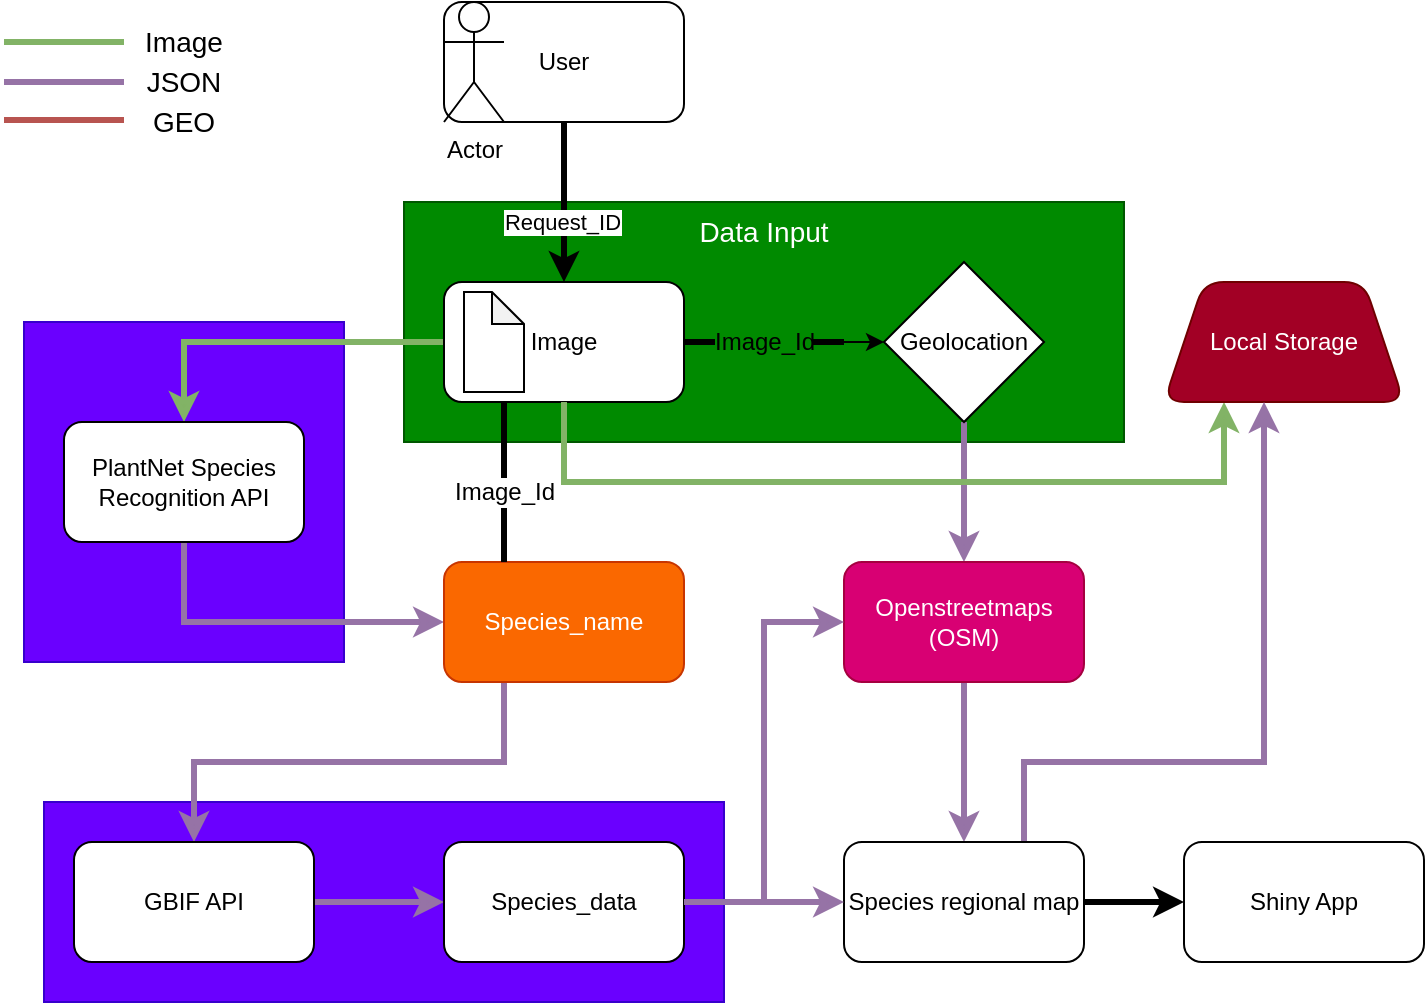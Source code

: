 <mxfile version="14.4.3" type="device" pages="2"><diagram id="jb5pdJpm25WDfMNGAwLK" name="Main"><mxGraphModel dx="1102" dy="853" grid="1" gridSize="10" guides="1" tooltips="1" connect="1" arrows="1" fold="1" page="1" pageScale="1" pageWidth="827" pageHeight="1169" math="0" shadow="0"><root><mxCell id="0"/><mxCell id="1" parent="0"/><mxCell id="zRZRErnH8Cyp6kVn-RJL-12" value="" style="rounded=0;whiteSpace=wrap;html=1;fontSize=14;fillColor=#6a00ff;strokeColor=#3700CC;fontColor=#ffffff;" parent="1" vertex="1"><mxGeometry x="40" y="780" width="340" height="100" as="geometry"/></mxCell><mxCell id="zRZRErnH8Cyp6kVn-RJL-6" value="" style="rounded=0;whiteSpace=wrap;html=1;fontSize=14;fillColor=#6a00ff;strokeColor=#3700CC;fontColor=#ffffff;" parent="1" vertex="1"><mxGeometry x="30" y="540" width="160" height="170" as="geometry"/></mxCell><mxCell id="zRZRErnH8Cyp6kVn-RJL-5" value="Data Input" style="rounded=0;whiteSpace=wrap;html=1;fillColor=#008a00;strokeColor=#005700;verticalAlign=top;fontSize=14;fontColor=#ffffff;" parent="1" vertex="1"><mxGeometry x="220" y="480" width="360" height="120" as="geometry"/></mxCell><mxCell id="urrVGvzL7JlT_8BD48Tg-3" value="" style="edgeStyle=orthogonalEdgeStyle;rounded=0;orthogonalLoop=1;jettySize=auto;html=1;strokeWidth=3;" parent="1" source="urrVGvzL7JlT_8BD48Tg-1" target="urrVGvzL7JlT_8BD48Tg-2" edge="1"><mxGeometry relative="1" as="geometry"/></mxCell><mxCell id="_UqBlffGIkZyFK195Kql-4" value="Request_ID" style="edgeLabel;html=1;align=center;verticalAlign=middle;resizable=0;points=[];" vertex="1" connectable="0" parent="urrVGvzL7JlT_8BD48Tg-3"><mxGeometry x="0.25" y="-1" relative="1" as="geometry"><mxPoint as="offset"/></mxGeometry></mxCell><mxCell id="urrVGvzL7JlT_8BD48Tg-1" value="User" style="rounded=1;whiteSpace=wrap;html=1;" parent="1" vertex="1"><mxGeometry x="240" y="380" width="120" height="60" as="geometry"/></mxCell><mxCell id="zRZRErnH8Cyp6kVn-RJL-8" value="" style="edgeStyle=orthogonalEdgeStyle;rounded=0;orthogonalLoop=1;jettySize=auto;html=1;strokeWidth=3;fontSize=14;fillColor=#d5e8d4;strokeColor=#82b366;" parent="1" source="urrVGvzL7JlT_8BD48Tg-2" target="urrVGvzL7JlT_8BD48Tg-6" edge="1"><mxGeometry relative="1" as="geometry"><mxPoint x="170" y="550" as="targetPoint"/></mxGeometry></mxCell><object label="Image" Storage="{local, URL}" id="urrVGvzL7JlT_8BD48Tg-2"><mxCell style="whiteSpace=wrap;html=1;rounded=1;" parent="1" vertex="1"><mxGeometry x="240" y="520" width="120" height="60" as="geometry"/></mxCell></object><mxCell id="urrVGvzL7JlT_8BD48Tg-9" value="" style="edgeStyle=orthogonalEdgeStyle;rounded=0;orthogonalLoop=1;jettySize=auto;html=1;strokeWidth=3;fillColor=#e1d5e7;strokeColor=#9673a6;" parent="1" source="_UqBlffGIkZyFK195Kql-2" target="urrVGvzL7JlT_8BD48Tg-8" edge="1"><mxGeometry x="0.429" relative="1" as="geometry"><mxPoint as="offset"/></mxGeometry></mxCell><mxCell id="urrVGvzL7JlT_8BD48Tg-15" value="" style="edgeStyle=orthogonalEdgeStyle;rounded=0;orthogonalLoop=1;jettySize=auto;html=1;fillColor=#d5e8d4;strokeColor=#82b366;strokeWidth=3;exitX=0.5;exitY=1;exitDx=0;exitDy=0;" parent="1" source="urrVGvzL7JlT_8BD48Tg-2" target="urrVGvzL7JlT_8BD48Tg-14" edge="1"><mxGeometry relative="1" as="geometry"><Array as="points"><mxPoint x="300" y="620"/><mxPoint x="630" y="620"/></Array></mxGeometry></mxCell><mxCell id="urrVGvzL7JlT_8BD48Tg-17" value="" style="edgeStyle=orthogonalEdgeStyle;rounded=0;orthogonalLoop=1;jettySize=auto;html=1;strokeWidth=3;exitX=0.5;exitY=1;exitDx=0;exitDy=0;metaEdit=0;fillColor=#e1d5e7;strokeColor=#9673a6;" parent="1" source="urrVGvzL7JlT_8BD48Tg-6" target="urrVGvzL7JlT_8BD48Tg-16" edge="1"><mxGeometry relative="1" as="geometry"><Array as="points"><mxPoint x="110" y="690"/></Array></mxGeometry></mxCell><mxCell id="urrVGvzL7JlT_8BD48Tg-6" value="PlantNet Species Recognition API" style="whiteSpace=wrap;html=1;rounded=1;" parent="1" vertex="1"><mxGeometry x="50" y="590" width="120" height="60" as="geometry"/></mxCell><mxCell id="urrVGvzL7JlT_8BD48Tg-26" style="edgeStyle=orthogonalEdgeStyle;rounded=0;orthogonalLoop=1;jettySize=auto;html=1;strokeWidth=3;fillColor=#e1d5e7;strokeColor=#9673a6;" parent="1" source="urrVGvzL7JlT_8BD48Tg-8" target="urrVGvzL7JlT_8BD48Tg-22" edge="1"><mxGeometry relative="1" as="geometry"/></mxCell><mxCell id="urrVGvzL7JlT_8BD48Tg-8" value="Openstreetmaps (OSM)" style="whiteSpace=wrap;html=1;rounded=1;fillColor=#d80073;strokeColor=#A50040;fontColor=#ffffff;" parent="1" vertex="1"><mxGeometry x="440" y="660" width="120" height="60" as="geometry"/></mxCell><mxCell id="urrVGvzL7JlT_8BD48Tg-14" value="Local Storage" style="shape=trapezoid;perimeter=trapezoidPerimeter;whiteSpace=wrap;html=1;fixedSize=1;rounded=1;fillColor=#a20025;strokeColor=#6F0000;fontColor=#ffffff;" parent="1" vertex="1"><mxGeometry x="600" y="520" width="120" height="60" as="geometry"/></mxCell><mxCell id="urrVGvzL7JlT_8BD48Tg-18" style="edgeStyle=orthogonalEdgeStyle;rounded=0;orthogonalLoop=1;jettySize=auto;html=1;fillColor=#e1d5e7;strokeColor=#9673a6;strokeWidth=3;exitX=1;exitY=0.5;exitDx=0;exitDy=0;" parent="1" source="zRZRErnH8Cyp6kVn-RJL-9" target="urrVGvzL7JlT_8BD48Tg-8" edge="1"><mxGeometry relative="1" as="geometry"><Array as="points"><mxPoint x="400" y="830"/><mxPoint x="400" y="690"/></Array></mxGeometry></mxCell><mxCell id="urrVGvzL7JlT_8BD48Tg-19" style="edgeStyle=orthogonalEdgeStyle;rounded=0;orthogonalLoop=1;jettySize=auto;html=1;fillColor=#e1d5e7;strokeColor=#9673a6;strokeWidth=3;exitX=0.75;exitY=0;exitDx=0;exitDy=0;" parent="1" target="urrVGvzL7JlT_8BD48Tg-14" edge="1" source="urrVGvzL7JlT_8BD48Tg-22"><mxGeometry relative="1" as="geometry"><Array as="points"><mxPoint x="530" y="760"/><mxPoint x="650" y="760"/></Array><mxPoint x="530" y="790" as="sourcePoint"/></mxGeometry></mxCell><mxCell id="urrVGvzL7JlT_8BD48Tg-21" value="" style="edgeStyle=orthogonalEdgeStyle;rounded=0;orthogonalLoop=1;jettySize=auto;html=1;strokeWidth=3;startArrow=none;startFill=0;exitX=0.25;exitY=1;exitDx=0;exitDy=0;fillColor=#e1d5e7;strokeColor=#9673a6;" parent="1" source="urrVGvzL7JlT_8BD48Tg-16" target="urrVGvzL7JlT_8BD48Tg-20" edge="1"><mxGeometry relative="1" as="geometry"/></mxCell><mxCell id="urrVGvzL7JlT_8BD48Tg-16" value="Species_name" style="whiteSpace=wrap;html=1;rounded=1;fillColor=#fa6800;strokeColor=#C73500;fontColor=#ffffff;" parent="1" vertex="1"><mxGeometry x="240" y="660" width="120" height="60" as="geometry"/></mxCell><mxCell id="zRZRErnH8Cyp6kVn-RJL-10" value="" style="edgeStyle=orthogonalEdgeStyle;rounded=0;orthogonalLoop=1;jettySize=auto;html=1;startArrow=none;startFill=0;strokeWidth=3;fontSize=14;fillColor=#e1d5e7;strokeColor=#9673a6;" parent="1" source="urrVGvzL7JlT_8BD48Tg-20" target="zRZRErnH8Cyp6kVn-RJL-9" edge="1"><mxGeometry relative="1" as="geometry"/></mxCell><mxCell id="urrVGvzL7JlT_8BD48Tg-20" value="GBIF API" style="whiteSpace=wrap;html=1;rounded=1;" parent="1" vertex="1"><mxGeometry x="55" y="800" width="120" height="60" as="geometry"/></mxCell><mxCell id="zRZRErnH8Cyp6kVn-RJL-30" value="" style="edgeStyle=orthogonalEdgeStyle;rounded=0;orthogonalLoop=1;jettySize=auto;html=1;startArrow=none;startFill=0;endArrow=classic;endFill=1;strokeWidth=3;fontSize=12;" parent="1" source="urrVGvzL7JlT_8BD48Tg-22" target="zRZRErnH8Cyp6kVn-RJL-29" edge="1"><mxGeometry relative="1" as="geometry"><Array as="points"><mxPoint x="570" y="830"/><mxPoint x="570" y="830"/></Array></mxGeometry></mxCell><mxCell id="urrVGvzL7JlT_8BD48Tg-22" value="Species regional map" style="whiteSpace=wrap;html=1;rounded=1;" parent="1" vertex="1"><mxGeometry x="440" y="800" width="120" height="60" as="geometry"/></mxCell><mxCell id="zRZRErnH8Cyp6kVn-RJL-2" value="Actor" style="shape=umlActor;verticalLabelPosition=bottom;verticalAlign=top;html=1;outlineConnect=0;" parent="1" vertex="1"><mxGeometry x="240" y="380" width="30" height="60" as="geometry"/></mxCell><mxCell id="zRZRErnH8Cyp6kVn-RJL-3" value="" style="shape=note;whiteSpace=wrap;html=1;backgroundOutline=1;darkOpacity=0.05;size=16;" parent="1" vertex="1"><mxGeometry x="250" y="525" width="30" height="50" as="geometry"/></mxCell><mxCell id="zRZRErnH8Cyp6kVn-RJL-9" value="Species_data" style="whiteSpace=wrap;html=1;rounded=1;" parent="1" vertex="1"><mxGeometry x="240" y="800" width="120" height="60" as="geometry"/></mxCell><mxCell id="zRZRErnH8Cyp6kVn-RJL-15" value="" style="endArrow=none;html=1;strokeWidth=3;fontSize=14;fillColor=#d5e8d4;strokeColor=#82b366;" parent="1" edge="1"><mxGeometry width="50" height="50" relative="1" as="geometry"><mxPoint x="20" y="400" as="sourcePoint"/><mxPoint x="80" y="400" as="targetPoint"/></mxGeometry></mxCell><mxCell id="zRZRErnH8Cyp6kVn-RJL-16" value="" style="endArrow=none;html=1;strokeWidth=3;fontSize=14;fillColor=#e1d5e7;strokeColor=#9673a6;" parent="1" edge="1"><mxGeometry width="50" height="50" relative="1" as="geometry"><mxPoint x="20" y="420" as="sourcePoint"/><mxPoint x="80" y="420" as="targetPoint"/></mxGeometry></mxCell><mxCell id="zRZRErnH8Cyp6kVn-RJL-17" value="" style="endArrow=none;html=1;strokeWidth=3;fontSize=14;fillColor=#f8cecc;strokeColor=#b85450;" parent="1" edge="1"><mxGeometry width="50" height="50" relative="1" as="geometry"><mxPoint x="20" y="439" as="sourcePoint"/><mxPoint x="80" y="439" as="targetPoint"/></mxGeometry></mxCell><mxCell id="zRZRErnH8Cyp6kVn-RJL-18" value="Image" style="text;html=1;strokeColor=none;fillColor=none;align=center;verticalAlign=middle;whiteSpace=wrap;rounded=0;fontSize=14;" parent="1" vertex="1"><mxGeometry x="90" y="390" width="40" height="20" as="geometry"/></mxCell><mxCell id="zRZRErnH8Cyp6kVn-RJL-19" value="JSON" style="text;html=1;strokeColor=none;fillColor=none;align=center;verticalAlign=middle;whiteSpace=wrap;rounded=0;fontSize=14;" parent="1" vertex="1"><mxGeometry x="90" y="410" width="40" height="20" as="geometry"/></mxCell><mxCell id="zRZRErnH8Cyp6kVn-RJL-20" value="GEO" style="text;html=1;strokeColor=none;fillColor=none;align=center;verticalAlign=middle;whiteSpace=wrap;rounded=0;fontSize=14;" parent="1" vertex="1"><mxGeometry x="90" y="430" width="40" height="20" as="geometry"/></mxCell><mxCell id="zRZRErnH8Cyp6kVn-RJL-21" value="" style="endArrow=none;html=1;strokeWidth=3;fontSize=14;exitX=0.25;exitY=0;exitDx=0;exitDy=0;entryX=0.25;entryY=1;entryDx=0;entryDy=0;" parent="1" source="urrVGvzL7JlT_8BD48Tg-16" target="urrVGvzL7JlT_8BD48Tg-2" edge="1"><mxGeometry width="50" height="50" relative="1" as="geometry"><mxPoint x="350" y="710" as="sourcePoint"/><mxPoint x="265" y="620" as="targetPoint"/></mxGeometry></mxCell><mxCell id="zRZRErnH8Cyp6kVn-RJL-22" value="Image_Id" style="edgeLabel;html=1;align=center;verticalAlign=middle;resizable=0;points=[];fontSize=12;" parent="zRZRErnH8Cyp6kVn-RJL-21" vertex="1" connectable="0"><mxGeometry x="-0.425" y="2" relative="1" as="geometry"><mxPoint x="2" y="-12" as="offset"/></mxGeometry></mxCell><mxCell id="zRZRErnH8Cyp6kVn-RJL-25" value="" style="endArrow=none;html=1;strokeWidth=3;fontSize=14;exitX=0;exitY=0.5;exitDx=0;exitDy=0;entryX=1;entryY=0.5;entryDx=0;entryDy=0;" parent="1" source="zRZRErnH8Cyp6kVn-RJL-27" target="urrVGvzL7JlT_8BD48Tg-2" edge="1"><mxGeometry width="50" height="50" relative="1" as="geometry"><mxPoint x="399.5" y="585" as="sourcePoint"/><mxPoint x="399.5" y="505" as="targetPoint"/></mxGeometry></mxCell><mxCell id="_UqBlffGIkZyFK195Kql-3" style="edgeStyle=orthogonalEdgeStyle;rounded=0;orthogonalLoop=1;jettySize=auto;html=1;entryX=0;entryY=0.5;entryDx=0;entryDy=0;" edge="1" parent="1" source="zRZRErnH8Cyp6kVn-RJL-27" target="_UqBlffGIkZyFK195Kql-2"><mxGeometry relative="1" as="geometry"/></mxCell><mxCell id="zRZRErnH8Cyp6kVn-RJL-27" value="Image_Id" style="text;html=1;strokeColor=none;fillColor=none;align=center;verticalAlign=middle;whiteSpace=wrap;rounded=0;fontSize=12;" parent="1" vertex="1"><mxGeometry x="375.5" y="540" width="49" height="20" as="geometry"/></mxCell><mxCell id="zRZRErnH8Cyp6kVn-RJL-28" value="" style="endArrow=none;html=1;strokeWidth=3;fontSize=14;exitX=0;exitY=0.5;exitDx=0;exitDy=0;entryX=1;entryY=0.5;entryDx=0;entryDy=0;" parent="1" target="zRZRErnH8Cyp6kVn-RJL-27" edge="1"><mxGeometry width="50" height="50" relative="1" as="geometry"><mxPoint x="440" y="550" as="sourcePoint"/><mxPoint x="360" y="550" as="targetPoint"/></mxGeometry></mxCell><mxCell id="zRZRErnH8Cyp6kVn-RJL-29" value="Shiny App" style="whiteSpace=wrap;html=1;rounded=1;" parent="1" vertex="1"><mxGeometry x="610" y="800" width="120" height="60" as="geometry"/></mxCell><mxCell id="_UqBlffGIkZyFK195Kql-2" value="&lt;span&gt;Geolocation&lt;/span&gt;" style="rhombus;whiteSpace=wrap;html=1;" vertex="1" parent="1"><mxGeometry x="460" y="510" width="80" height="80" as="geometry"/></mxCell><mxCell id="_UqBlffGIkZyFK195Kql-6" style="edgeStyle=orthogonalEdgeStyle;rounded=0;orthogonalLoop=1;jettySize=auto;html=1;strokeWidth=3;fillColor=#e1d5e7;strokeColor=#9673a6;exitX=1;exitY=0.5;exitDx=0;exitDy=0;" edge="1" parent="1" source="zRZRErnH8Cyp6kVn-RJL-9" target="urrVGvzL7JlT_8BD48Tg-22"><mxGeometry relative="1" as="geometry"><mxPoint x="510" y="730" as="sourcePoint"/><mxPoint x="510" y="810" as="targetPoint"/></mxGeometry></mxCell></root></mxGraphModel></diagram><diagram id="f1qy19VLIrCyrOFFXMKK" name="Storage"><mxGraphModel dx="802" dy="853" grid="1" gridSize="10" guides="1" tooltips="1" connect="1" arrows="1" fold="1" page="1" pageScale="1" pageWidth="827" pageHeight="1169" math="0" shadow="0"><root><mxCell id="-PAZ2N8o5hXxmL3gU6kU-0"/><mxCell id="-PAZ2N8o5hXxmL3gU6kU-1" parent="-PAZ2N8o5hXxmL3gU6kU-0"/><mxCell id="-PAZ2N8o5hXxmL3gU6kU-2" value="Postgres" style="rounded=1;whiteSpace=wrap;html=1;fontSize=12;fillColor=#dae8fc;strokeColor=#6c8ebf;" vertex="1" parent="-PAZ2N8o5hXxmL3gU6kU-1"><mxGeometry x="330" y="300" width="120" height="60" as="geometry"/></mxCell><mxCell id="-PAZ2N8o5hXxmL3gU6kU-5" style="edgeStyle=orthogonalEdgeStyle;rounded=0;orthogonalLoop=1;jettySize=auto;html=1;startArrow=none;startFill=0;endArrow=classic;endFill=1;strokeWidth=3;fontSize=12;" edge="1" parent="-PAZ2N8o5hXxmL3gU6kU-1" source="-PAZ2N8o5hXxmL3gU6kU-8" target="-PAZ2N8o5hXxmL3gU6kU-2"><mxGeometry relative="1" as="geometry"/></mxCell><mxCell id="-PAZ2N8o5hXxmL3gU6kU-7" value="" style="edgeStyle=orthogonalEdgeStyle;rounded=0;orthogonalLoop=1;jettySize=auto;html=1;startArrow=none;startFill=0;endArrow=classic;endFill=1;strokeWidth=3;fontSize=12;exitX=0.5;exitY=0;exitDx=0;exitDy=0;" edge="1" parent="-PAZ2N8o5hXxmL3gU6kU-1" source="-PAZ2N8o5hXxmL3gU6kU-3" target="-PAZ2N8o5hXxmL3gU6kU-6"><mxGeometry relative="1" as="geometry"><Array as="points"><mxPoint x="390" y="600"/><mxPoint x="300" y="600"/></Array></mxGeometry></mxCell><mxCell id="-PAZ2N8o5hXxmL3gU6kU-18" value="" style="edgeStyle=orthogonalEdgeStyle;rounded=0;orthogonalLoop=1;jettySize=auto;html=1;startArrow=none;startFill=0;endArrow=classic;endFill=1;strokeWidth=3;fontSize=12;" edge="1" parent="-PAZ2N8o5hXxmL3gU6kU-1" source="-PAZ2N8o5hXxmL3gU6kU-3"><mxGeometry relative="1" as="geometry"><mxPoint x="300" y="850" as="targetPoint"/><Array as="points"><mxPoint x="390" y="780"/><mxPoint x="300" y="780"/></Array></mxGeometry></mxCell><mxCell id="-PAZ2N8o5hXxmL3gU6kU-21" value="" style="edgeStyle=orthogonalEdgeStyle;rounded=0;orthogonalLoop=1;jettySize=auto;html=1;startArrow=none;startFill=0;endArrow=classic;endFill=1;strokeWidth=3;fontSize=12;" edge="1" parent="-PAZ2N8o5hXxmL3gU6kU-1" source="-PAZ2N8o5hXxmL3gU6kU-3" target="-PAZ2N8o5hXxmL3gU6kU-20"><mxGeometry relative="1" as="geometry"><Array as="points"><mxPoint x="390" y="780"/><mxPoint x="480" y="780"/></Array></mxGeometry></mxCell><mxCell id="-PAZ2N8o5hXxmL3gU6kU-3" value="Image" style="whiteSpace=wrap;html=1;rounded=1;" vertex="1" parent="-PAZ2N8o5hXxmL3gU6kU-1"><mxGeometry x="330" y="670" width="120" height="60" as="geometry"/></mxCell><mxCell id="-PAZ2N8o5hXxmL3gU6kU-11" style="edgeStyle=orthogonalEdgeStyle;rounded=0;orthogonalLoop=1;jettySize=auto;html=1;startArrow=none;startFill=0;endArrow=classic;endFill=1;strokeWidth=3;fontSize=12;" edge="1" parent="-PAZ2N8o5hXxmL3gU6kU-1" source="-PAZ2N8o5hXxmL3gU6kU-6" target="-PAZ2N8o5hXxmL3gU6kU-2"><mxGeometry relative="1" as="geometry"/></mxCell><UserObject label="LOs or BLOBs&lt;br&gt;(large binary blobs)" link="https://www.reddit.com/r/PostgreSQL/comments/cdq14v/storing_images_in_db_or_locally" link2="https://www.postgresql.org/docs/13/lo.html" id="-PAZ2N8o5hXxmL3gU6kU-6"><mxCell style="whiteSpace=wrap;html=1;rounded=1;fillColor=#dae8fc;strokeColor=#6c8ebf;" vertex="1" parent="-PAZ2N8o5hXxmL3gU6kU-1"><mxGeometry x="240" y="470" width="120" height="60" as="geometry"/></mxCell></UserObject><mxCell id="-PAZ2N8o5hXxmL3gU6kU-8" value="Bytea (&amp;lt;1gb)" style="whiteSpace=wrap;html=1;rounded=1;" vertex="1" parent="-PAZ2N8o5hXxmL3gU6kU-1"><mxGeometry x="420" y="470" width="120" height="60" as="geometry"/></mxCell><mxCell id="-PAZ2N8o5hXxmL3gU6kU-10" style="edgeStyle=orthogonalEdgeStyle;rounded=0;orthogonalLoop=1;jettySize=auto;html=1;startArrow=none;startFill=0;endArrow=classic;endFill=1;strokeWidth=3;fontSize=12;exitX=0.5;exitY=0;exitDx=0;exitDy=0;" edge="1" parent="-PAZ2N8o5hXxmL3gU6kU-1" source="-PAZ2N8o5hXxmL3gU6kU-3" target="-PAZ2N8o5hXxmL3gU6kU-8"><mxGeometry relative="1" as="geometry"><mxPoint x="370" y="690" as="sourcePoint"/><mxPoint x="470" y="390" as="targetPoint"/><Array as="points"><mxPoint x="390" y="600"/><mxPoint x="480" y="600"/></Array></mxGeometry></mxCell><mxCell id="-PAZ2N8o5hXxmL3gU6kU-16" value="MongoDB" style="rounded=1;whiteSpace=wrap;html=1;fontSize=12;fillColor=#f8cecc;strokeColor=#b85450;" vertex="1" parent="-PAZ2N8o5hXxmL3gU6kU-1"><mxGeometry x="330" y="980" width="120" height="60" as="geometry"/></mxCell><mxCell id="-PAZ2N8o5hXxmL3gU6kU-19" style="edgeStyle=orthogonalEdgeStyle;rounded=0;orthogonalLoop=1;jettySize=auto;html=1;entryX=0.5;entryY=0;entryDx=0;entryDy=0;startArrow=none;startFill=0;endArrow=classic;endFill=1;strokeWidth=3;fontSize=12;exitX=0.5;exitY=1;exitDx=0;exitDy=0;" edge="1" parent="-PAZ2N8o5hXxmL3gU6kU-1" source="-PAZ2N8o5hXxmL3gU6kU-17" target="-PAZ2N8o5hXxmL3gU6kU-16"><mxGeometry relative="1" as="geometry"/></mxCell><mxCell id="-PAZ2N8o5hXxmL3gU6kU-17" value="base64 (&amp;lt;16mb)" style="whiteSpace=wrap;html=1;rounded=1;strokeColor=#b85450;fillColor=#f8cecc;" vertex="1" parent="-PAZ2N8o5hXxmL3gU6kU-1"><mxGeometry x="240" y="850" width="120" height="60" as="geometry"/></mxCell><mxCell id="-PAZ2N8o5hXxmL3gU6kU-22" style="edgeStyle=orthogonalEdgeStyle;rounded=0;orthogonalLoop=1;jettySize=auto;html=1;startArrow=none;startFill=0;endArrow=classic;endFill=1;strokeWidth=3;fontSize=12;" edge="1" parent="-PAZ2N8o5hXxmL3gU6kU-1" source="-PAZ2N8o5hXxmL3gU6kU-20" target="-PAZ2N8o5hXxmL3gU6kU-16"><mxGeometry relative="1" as="geometry"/></mxCell><mxCell id="-PAZ2N8o5hXxmL3gU6kU-20" value="GridFS" style="whiteSpace=wrap;html=1;rounded=1;" vertex="1" parent="-PAZ2N8o5hXxmL3gU6kU-1"><mxGeometry x="420" y="850" width="120" height="60" as="geometry"/></mxCell></root></mxGraphModel></diagram></mxfile>